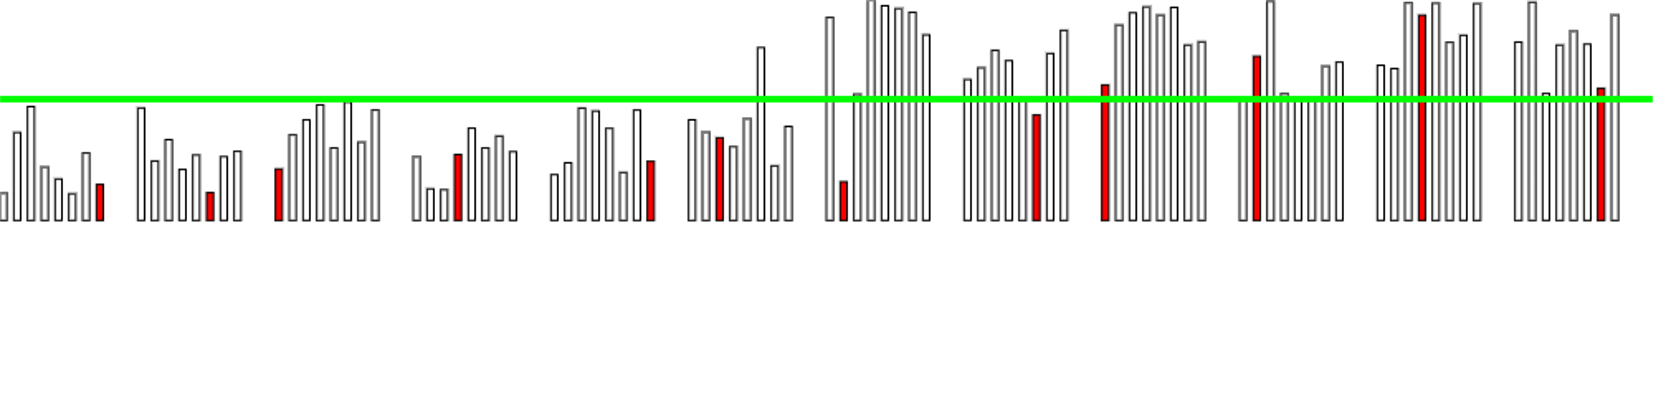<?xml version="1.0"?>
<!DOCTYPE ipe SYSTEM "ipe.dtd">
<ipe version="70212" creator="Ipe 7.2.12">
<info created="D:20191018215847" modified="D:20191018220319"/>
<bitmap id="1" width="1000" height="250" BitsPerComponent="8" ColorSpace="DeviceRGB" Filter="FlateDecode" length="4133" encoding="base64">
eNrt3U+IJFcdwPF2VzQ4OFnWw0qWQQ1JFCf+yUEwIkQRg7mIEgdcPXj0EAchkIMHN6sHD4Ig
Yw4ePHjQFcageIkgogExgof4b0STgErYYA7mIgqKq/HRTTWvpmZnq7v6vXpV9fnwDmEzW1tV
/fpX3/zpmZdfBoCTXbly5dHI3t6ee8LQfaLu8PDQPRmHXzS4JwBMqtuDxV+HvNHtjMDu7u63
K2FLT6fbw3v5Q5E2b+eH67rcq2/Wpbjt4QLfHTGvANDtwf8a3CsG1O1HR0eLv55atwc/nGv5
j+HhXn2l0vFehUN9qpLotvv3DADo9uZzMGTPKyKz2cy9Go2rdePL2ol3+0pZu8F7leG263YA
dPuJ3R6ewssvi7v98Qa3cXBZe6nSpq/CZjhbp9t1u24HgPK7Pfz6gxEf+htit6/UV4vNcL1S
/n980e26HQB0+ylP55ca3N4xdfuJm0G363bdDgCD6/ZwnPMRj9R+hdfog3W6XbfrdgDQ7R6p
BXZ7eKV+VGnzCn6rQbeP5u38/TrdvkEHDeYPALqdVbt91Vfwk5E2m0G3D+btvL39kVtvXaw2
m0G3r3RW+xGjD4Bjj4k7Il0eE7pdt9/0FdTt4+j28Motlm6fwlkBUNTT+bm5jo8J3a7bdbtu
1+26HYDyHxO6Xbfrdt2u23U7ALod3a7bdbtuB0C363auNuh23a7bdTsAul23F7gZLkVSvIK6
Xbfrdt0OgG4nYarpdt2u23U7ALpdt7fwTINu1+26XbcDoNt1e4EBeVckZ8nodt2u208/1H6d
bgdAt0+82/sqGd2u23X7TQ91UEkxRQFgcN0evvixOt2u23X7QLs9fPHv6gbd7aUdCgDdXkL1
PVQpv/p0u27X7ad0e/gtd1cS/at73Q6Abld9ul236/bu3b7SvtLtAOh23a7bvYK6XbfrdgB0
u27X7Wu/gk816Hbd3t7fG3Q7ALpdt+v2FK9gOM69kcwlo9u7d3s4zt2RLvtqvVfwtZEU37RK
twOg23X7pLr9xw0llIxu30i3B4vvGNNxX23wFVxjXz3ZcNN79b463Q6AbtftI+j28OsfiBTy
zfx1+6a6fSP7qt9uD4e6L9LyAn9aaflfl3Q7QMnCbH+wTrfr9ml2e4E/hEu36/ac80q3A5Tf
7WG2P17J3KK6vb2/Nuh23a7bdbtuB5hat/fVorp9pQt8fWR8Aanbdbtu1+0A6PZxdHvqR+rv
G3S7btftuh0A3a7bS+v2cIFvjRTyk2h0u27X7bodAN2u21tuBt2e9LZ/rU6363bdDoBu1+26
vcBuDy36mVtuWazMt12363bdDqDbdbtu1+3tu32lFtXtul23A+h23T64bg9n9Z463a7bdbtu
1+0Aul23F9jt4ax+XulyVrpdt8dndVedbtftAOh23Z7oAnW7bu+4GZ6pFLTbdbtuB9Dtul23
6/bpdftBQ4p99eo63a7bAdDtI+j2L9blPCvdPsFuD1e3H0m3r/5V6RKQul23A+h23V5Ot4c/
4vOVzGel26fZ7f3uq1dFWr2Cul23A+h23V5Mt/d1Vrpdt/eyr/491/YV1O26HUC363bdrtt1
exn7SrfrdgB0u27X7bpdt+t23Q6g23W7btftul2363YAdLtu1+26Xbfrdt0OoNt1e86S+Xqd
btftul2363YAdHuB3R4O9elKUWel23W7btftuh1At+v2kZ2Vbtftul23A6Dbdfsou/35Bt2u
23W7bgdAt+v20rp9d2dnZ2truXLGtm7X7bpdtwPodt2u29t3+1HVXXvb27pdt+v2zN1+rUG3
A+h23a7bdbtu1+2ldXt4D17c2lqunLsdAN2u23W7btftur19t6/0HgRAt+t23a7bdbtu1+0A
jLXbv1RXSPXpdt2es9vDKT0QyfwPvLo9XbeHL35DnW4HYLjdHs72c5XMqabbdXs53R48MZf/
P1Tp9qTdHn7LXyqpLjBLt8+Wr5NlWZZlWZZlWZZlWZZlWZZlWZZlWZZlWZZlWZZlWZZlWZZl
9bd8fIy1/aOhzYdovlHJ/Ek98LnUjX/Oa5qfS13143U+l5r0c6llftbS51IL/Fxq8t1e5PeT
ud7gAT1ZYetuRbo8vEC363bdrtt1u27X7RtPtbORFD+tIM8j9Vd1MmODbxzdPnR/bnBPdLtu
1+26Xbfr9iF2e+qfMpbtkfrOioDU7Rx7Dr4x4odE6Hbdrtt1u27X7bp9mo9U3d7+toetfmdE
QPZbfeEV/F5dl/fgW+p0u27X7bpdt+t23a7bdfuguz14ds5PBy6h28Mr+NFK9yfOHyrjew/q
dt2u23W7btftul23T7Db+9rtur2XJ45u1+26Xbfrdt2u23W7btft6HbdrtvTXeDO+fPLtXf/
/bpdt+t23a7bdbtuR7cbMrq9wG6/Mps9P1+H4cGt23W7btftul2363Z0e0n36rN1un3i3b54
aut23a7bdbtu1+293KvX1el23T6Ubg9/xCySYl4t7tVXKynulW7X7bpdt+t23a7bdXv7e/W3
SqIPZ+l23T7QeZXhXul23a7bdbtu1+26Xbcnmgy6Xbfrdt2u23W7btftul2363bdjm7X7bpd
t+t23a7bdbtuR7ej23u5V+E4ZyMpSka363bdbrfrdt2u23W7bl9c4MW66XT7e+tSbIYpdHtw
fS5Ryeh23a7b7Xbdrtt1u27X7csLvFYZ9Pc2XGP0/aySaDNMpNuTloxu1+263W7X7ePr9nBW
36nT7bpdt09nX/X7k98zdPsXGnS7ktHtul236/bhdns4q49XEt12faXbdbtu76Xbw9VdjqRq
Bt2u23W7btftuj1Xt6e+7fqqtFR7W6SQVBt9t/+mQbfn6fYczaDbdbtu1+26Xbfrdt2eLNV+
O1dOqo2+28PVvT1SyAVOttv/2KDbdbtu1+26Xbfrdt1eZreXlmpT6PYCL3Cy3R6++M3b28vV
5RXU7bpdt+t23a7bdXuPffWayPi+kbhu1+26/ZSHl27X7bpdt+t23a7bh9VX/5wb5Q8A6jfV
vlxXyHc91e26Xbfrdt2u23W7btft+kq3HzvUI5VEs92+0u26Xbfrdt1ut+t23a7bdXv3bk89
2+0r3a7bdbtu1+12u27X7bpdt+t23T7ubt+rS/F01u26Xbfrdt2u23W7bs+cauE4FyKFzPZ+
91X49dsihV+gbj/x4XVY0e26Xbfrdt2u23W7bh9NtwcvzpUz23vv9vB3X5gr/wJ1e9KHl27X
7bpdt+t23a7bR9zt4WzfFElx20c/20vo9pXu1YfrdLtu1+26Xbfrdt2u20vr9nB1d0YyX2Cx
3R7O+U9z6W67bi+q28Nv+UEl848G0+26Xcnodt2u23W7bm//Hnx2Lv8FbvA5eKkuxRbV7b0I
p/TKM2eWq8vTOcNs1+26Xbfrdt2u23W7bs8ckIPr9vBHXK20LJkb/a8Run0js/2huk73ajb7
z3x1fDrrdt2u23W7btftul236/YSun2Nkjnxf43Q7Zua7Y9Vuh5qQ09n3a7bdbtu1+26Xbfr
dt2+3gVea8jc7aXd9tHPdt2u23W7ktHtul2363bdPsRuD79+MdLltut23a7b19jt99x+e7xy
z3bdrmR0u27X7bpdtw+n2zc1ZHS7bi+828MfcSaScyCfPvqens0WKx59ul2363bdrtt1u27X
7bpdt0+228Mf9N+5zAN5jdE3mm7/dYNu1+26Xbfrdt2eczMcNOh23a7bB9HtvQzkKXd7+PV3
RArZ7UpGt+t23a7bp9Pt4ZT2I4X0lW5v+kmDbtftur3kB71u1+26Xbfrdt3ee9aOo9vDF5+v
K7zbw756/7lzy2W263bdrtuVjG7X7bpdt+v2iXR7+C0vVVKVjNmu24fZ7U836HbdrtvNdt2u
23W7bh/KbNftun063R6Oc0+ky+jT7bpdt5vtul2363bdrtt1+4i7PRzqXXUDHX26XbfrdrNd
t+t23a7bdbtuH3e3h0P9slL+w0u363bdbrbrdt2u2/vaDE/V6XbdrtunVTK6XbfrdrNdt+t2
3T6crL23kvmHBup2s12363bdrtt1u27X7bpdt5f/w751u9mu23W7bo/P6tHLl+OlZHS7brfb
dbtu1+26XbcrGd1eZsmE3btYSka363a7Xbfr9kTdHg51x4UL8dLtZrtu1+26XcnodrPdbtft
ur3Abg/76rnZbLGGO9t1u27X7bpdyeh2s91u1+26ffTdfuK+0u1me5d99WSdbtftul3J6Ha7
Xbfrdt2u23V7ibN9d/e+SnxWH6tL8XTW7bpdyeh2s91u1+26XbfrdrO9fbff6Ky+W0n0dNbt
ul3J6Haz3W7X7bq9pf26nBf4RMNEuj0c57Zz55bLbC+521M/nXW7blcyut1st9t1u25vv+EP
Kvnfzg9EuuyrIc72F+bLbNftul23Kxndbrbb7bpdt7fc8EN5O4+s28123a7bdbuS0e1mu92u
23W7bjfbzXbdrtt1u5Ix23W73a7bdbtuN9t1u27X7UrGbjfb7Xbdrtt1u24323W7btftSsZs
N9vtdt2u23W72W6263bdrtuVjNmu2+123a7bdbvZrtuVjG5XMrrdbLfbdbtu1+263WzX7bpd
tysZs91st9t1u27X7Wa7btftul23Kxmz3W7X7bpdt+t2s12363bdrmR0u9lut+t23a7bzXaz
Xbfrdt2uZMx2s91u1+26Xbeb7bpdt+t2JWO3m+12u27X7bpdt5vtul2363YlY7ab7Xa7btft
ut1sN9t1u27X7UrGbNftdrtu1+263WzX7UpGtysZ3W622+26Xbcn6vajueZZHVWaF7jQvMDk
h9reDodYrO67vc8LrK6iOdtXOtTas32xmvtqKJth7dle2iu4xlkNb7eveqgbbNG1Z/tGhsx4
dnt5Fziq3W622+0D3e393atMs72/h9cGd/vihJeOnVXsxK8P4rPKcaidnXh13O19XmB0Fcdm
+0qHWm+2xyv3K7ihQ6032wt8Bdc4q+Ht9lUPdYMt2nG+dRwy49nt5V3gqHa72W63D3S393ev
Ms32/h5eG9ztAAAAAAAAAAAAAAAAAAAAAAAAAAAAAAAAAAAAAAAAAAAAAAAAAAAAAAAAAAAA
AAAAAAAAAAAAAAAAAAAAAAAAAAAAAAAAAAAAAAAAAAAAAAAAAAAAAAAAAAAAAAAAAAAAAAAA
AAAAAAAAAAAAAAAAAAAAAAAAAAAAAAAAAAAAAAAAAAAAAAAAAAAAAAAAAAAAAAAAAAAAAAAA
AAAAAAAAAAAAAAAAAAAAAAAAAAAAAAAAAAAAAAAAAAAAAAAAAAAAAAAAAAAAAAAAAAAAAAAA
AAAAAAAAAAAAAAAAAAAAAAAAAAAAAAAAAAAAAAAAAAAAAAAAAAAAAAAAAAAAAAAAAAAAAAAA
AAAAAAAAAAAAAAAAAAAAAAAAAAAAAAAAAAAAAAAAAAAAAAAAAAAAAAAAAAAAAAAAAAAAAAAA
AAAAAAAAAAAAAAAAAAAAAAAAAAAAACP2f5bPnEo=
</bitmap>
<ipestyle name="basic">
<symbol name="arrow/arc(spx)">
<path stroke="sym-stroke" fill="sym-stroke" pen="sym-pen">
0 0 m
-1 0.333 l
-1 -0.333 l
h
</path>
</symbol>
<symbol name="arrow/farc(spx)">
<path stroke="sym-stroke" fill="white" pen="sym-pen">
0 0 m
-1 0.333 l
-1 -0.333 l
h
</path>
</symbol>
<symbol name="arrow/ptarc(spx)">
<path stroke="sym-stroke" fill="sym-stroke" pen="sym-pen">
0 0 m
-1 0.333 l
-0.8 0 l
-1 -0.333 l
h
</path>
</symbol>
<symbol name="arrow/fptarc(spx)">
<path stroke="sym-stroke" fill="white" pen="sym-pen">
0 0 m
-1 0.333 l
-0.8 0 l
-1 -0.333 l
h
</path>
</symbol>
<symbol name="mark/circle(sx)" transformations="translations">
<path fill="sym-stroke">
0.6 0 0 0.6 0 0 e
0.4 0 0 0.4 0 0 e
</path>
</symbol>
<symbol name="mark/disk(sx)" transformations="translations">
<path fill="sym-stroke">
0.6 0 0 0.6 0 0 e
</path>
</symbol>
<symbol name="mark/fdisk(sfx)" transformations="translations">
<group>
<path fill="sym-fill">
0.5 0 0 0.5 0 0 e
</path>
<path fill="sym-stroke" fillrule="eofill">
0.6 0 0 0.6 0 0 e
0.4 0 0 0.4 0 0 e
</path>
</group>
</symbol>
<symbol name="mark/box(sx)" transformations="translations">
<path fill="sym-stroke" fillrule="eofill">
-0.6 -0.6 m
0.6 -0.6 l
0.6 0.6 l
-0.6 0.6 l
h
-0.4 -0.4 m
0.4 -0.4 l
0.4 0.4 l
-0.4 0.4 l
h
</path>
</symbol>
<symbol name="mark/square(sx)" transformations="translations">
<path fill="sym-stroke">
-0.6 -0.6 m
0.6 -0.6 l
0.6 0.6 l
-0.6 0.6 l
h
</path>
</symbol>
<symbol name="mark/fsquare(sfx)" transformations="translations">
<group>
<path fill="sym-fill">
-0.5 -0.5 m
0.5 -0.5 l
0.5 0.5 l
-0.5 0.5 l
h
</path>
<path fill="sym-stroke" fillrule="eofill">
-0.6 -0.6 m
0.6 -0.6 l
0.6 0.6 l
-0.6 0.6 l
h
-0.4 -0.4 m
0.4 -0.4 l
0.4 0.4 l
-0.4 0.4 l
h
</path>
</group>
</symbol>
<symbol name="mark/cross(sx)" transformations="translations">
<group>
<path fill="sym-stroke">
-0.43 -0.57 m
0.57 0.43 l
0.43 0.57 l
-0.57 -0.43 l
h
</path>
<path fill="sym-stroke">
-0.43 0.57 m
0.57 -0.43 l
0.43 -0.57 l
-0.57 0.43 l
h
</path>
</group>
</symbol>
<symbol name="arrow/fnormal(spx)">
<path stroke="sym-stroke" fill="white" pen="sym-pen">
0 0 m
-1 0.333 l
-1 -0.333 l
h
</path>
</symbol>
<symbol name="arrow/pointed(spx)">
<path stroke="sym-stroke" fill="sym-stroke" pen="sym-pen">
0 0 m
-1 0.333 l
-0.8 0 l
-1 -0.333 l
h
</path>
</symbol>
<symbol name="arrow/fpointed(spx)">
<path stroke="sym-stroke" fill="white" pen="sym-pen">
0 0 m
-1 0.333 l
-0.8 0 l
-1 -0.333 l
h
</path>
</symbol>
<symbol name="arrow/linear(spx)">
<path stroke="sym-stroke" pen="sym-pen">
-1 0.333 m
0 0 l
-1 -0.333 l
</path>
</symbol>
<symbol name="arrow/fdouble(spx)">
<path stroke="sym-stroke" fill="white" pen="sym-pen">
0 0 m
-1 0.333 l
-1 -0.333 l
h
-1 0 m
-2 0.333 l
-2 -0.333 l
h
</path>
</symbol>
<symbol name="arrow/double(spx)">
<path stroke="sym-stroke" fill="sym-stroke" pen="sym-pen">
0 0 m
-1 0.333 l
-1 -0.333 l
h
-1 0 m
-2 0.333 l
-2 -0.333 l
h
</path>
</symbol>
<pen name="heavier" value="0.8"/>
<pen name="fat" value="1.2"/>
<pen name="ultrafat" value="2"/>
<symbolsize name="large" value="5"/>
<symbolsize name="small" value="2"/>
<symbolsize name="tiny" value="1.1"/>
<arrowsize name="large" value="10"/>
<arrowsize name="small" value="5"/>
<arrowsize name="tiny" value="3"/>
<color name="red" value="1 0 0"/>
<color name="green" value="0 1 0"/>
<color name="blue" value="0 0 1"/>
<color name="yellow" value="1 1 0"/>
<color name="orange" value="1 0.647 0"/>
<color name="gold" value="1 0.843 0"/>
<color name="purple" value="0.627 0.125 0.941"/>
<color name="gray" value="0.745"/>
<color name="brown" value="0.647 0.165 0.165"/>
<color name="navy" value="0 0 0.502"/>
<color name="pink" value="1 0.753 0.796"/>
<color name="seagreen" value="0.18 0.545 0.341"/>
<color name="turquoise" value="0.251 0.878 0.816"/>
<color name="violet" value="0.933 0.51 0.933"/>
<color name="darkblue" value="0 0 0.545"/>
<color name="darkcyan" value="0 0.545 0.545"/>
<color name="darkgray" value="0.663"/>
<color name="darkgreen" value="0 0.392 0"/>
<color name="darkmagenta" value="0.545 0 0.545"/>
<color name="darkorange" value="1 0.549 0"/>
<color name="darkred" value="0.545 0 0"/>
<color name="lightblue" value="0.678 0.847 0.902"/>
<color name="lightcyan" value="0.878 1 1"/>
<color name="lightgray" value="0.827"/>
<color name="lightgreen" value="0.565 0.933 0.565"/>
<color name="lightyellow" value="1 1 0.878"/>
<dashstyle name="dashed" value="[4] 0"/>
<dashstyle name="dotted" value="[1 3] 0"/>
<dashstyle name="dash dotted" value="[4 2 1 2] 0"/>
<dashstyle name="dash dot dotted" value="[4 2 1 2 1 2] 0"/>
<textsize name="large" value="\large"/>
<textsize name="Large" value="\Large"/>
<textsize name="LARGE" value="\LARGE"/>
<textsize name="huge" value="\huge"/>
<textsize name="Huge" value="\Huge"/>
<textsize name="small" value="\small"/>
<textsize name="footnote" value="\footnotesize"/>
<textsize name="tiny" value="\tiny"/>
<textstyle name="center" begin="\begin{center}" end="\end{center}"/>
<textstyle name="itemize" begin="\begin{itemize}" end="\end{itemize}"/>
<textstyle name="item" begin="\begin{itemize}\item{}" end="\end{itemize}"/>
<gridsize name="4 pts" value="4"/>
<gridsize name="8 pts (~3 mm)" value="8"/>
<gridsize name="16 pts (~6 mm)" value="16"/>
<gridsize name="32 pts (~12 mm)" value="32"/>
<gridsize name="10 pts (~3.5 mm)" value="10"/>
<gridsize name="20 pts (~7 mm)" value="20"/>
<gridsize name="14 pts (~5 mm)" value="14"/>
<gridsize name="28 pts (~10 mm)" value="28"/>
<gridsize name="56 pts (~20 mm)" value="56"/>
<anglesize name="90 deg" value="90"/>
<anglesize name="60 deg" value="60"/>
<anglesize name="45 deg" value="45"/>
<anglesize name="30 deg" value="30"/>
<anglesize name="22.5 deg" value="22.5"/>
<opacity name="10%" value="0.1"/>
<opacity name="30%" value="0.3"/>
<opacity name="50%" value="0.5"/>
<opacity name="75%" value="0.75"/>
<tiling name="falling" angle="-60" step="4" width="1"/>
<tiling name="rising" angle="30" step="4" width="1"/>
</ipestyle>
<page>
<layer name="alpha"/>
<view layers="alpha" active="alpha"/>
<image layer="alpha" rect="0 346.625 595 495.375" bitmap="1"/>
</page>
</ipe>
